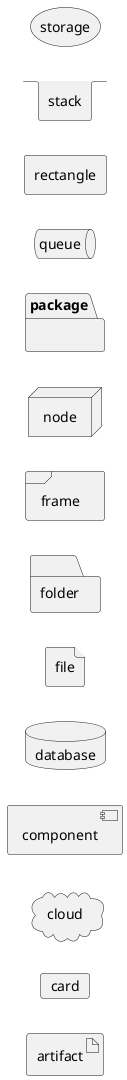 @startuml
left to right direction

artifact artifact {
}
card card {
}
cloud cloud {
}
component component {
}
database database {
}
file file {
}
folder folder {
}
frame frame {
}
node node {
}
package package {
}
queue queue {
}
rectangle rectangle {
}
stack stack {
}
storage storage {
}
@enduml